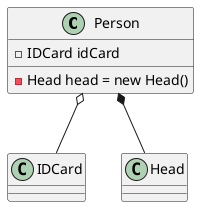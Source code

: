@startuml

class Person {
    - IDCard idCard
    - Head head = new Head()
}

class IDCard {

}

class Head {

}

Person *-- Head
Person o-- IDCard
@enduml